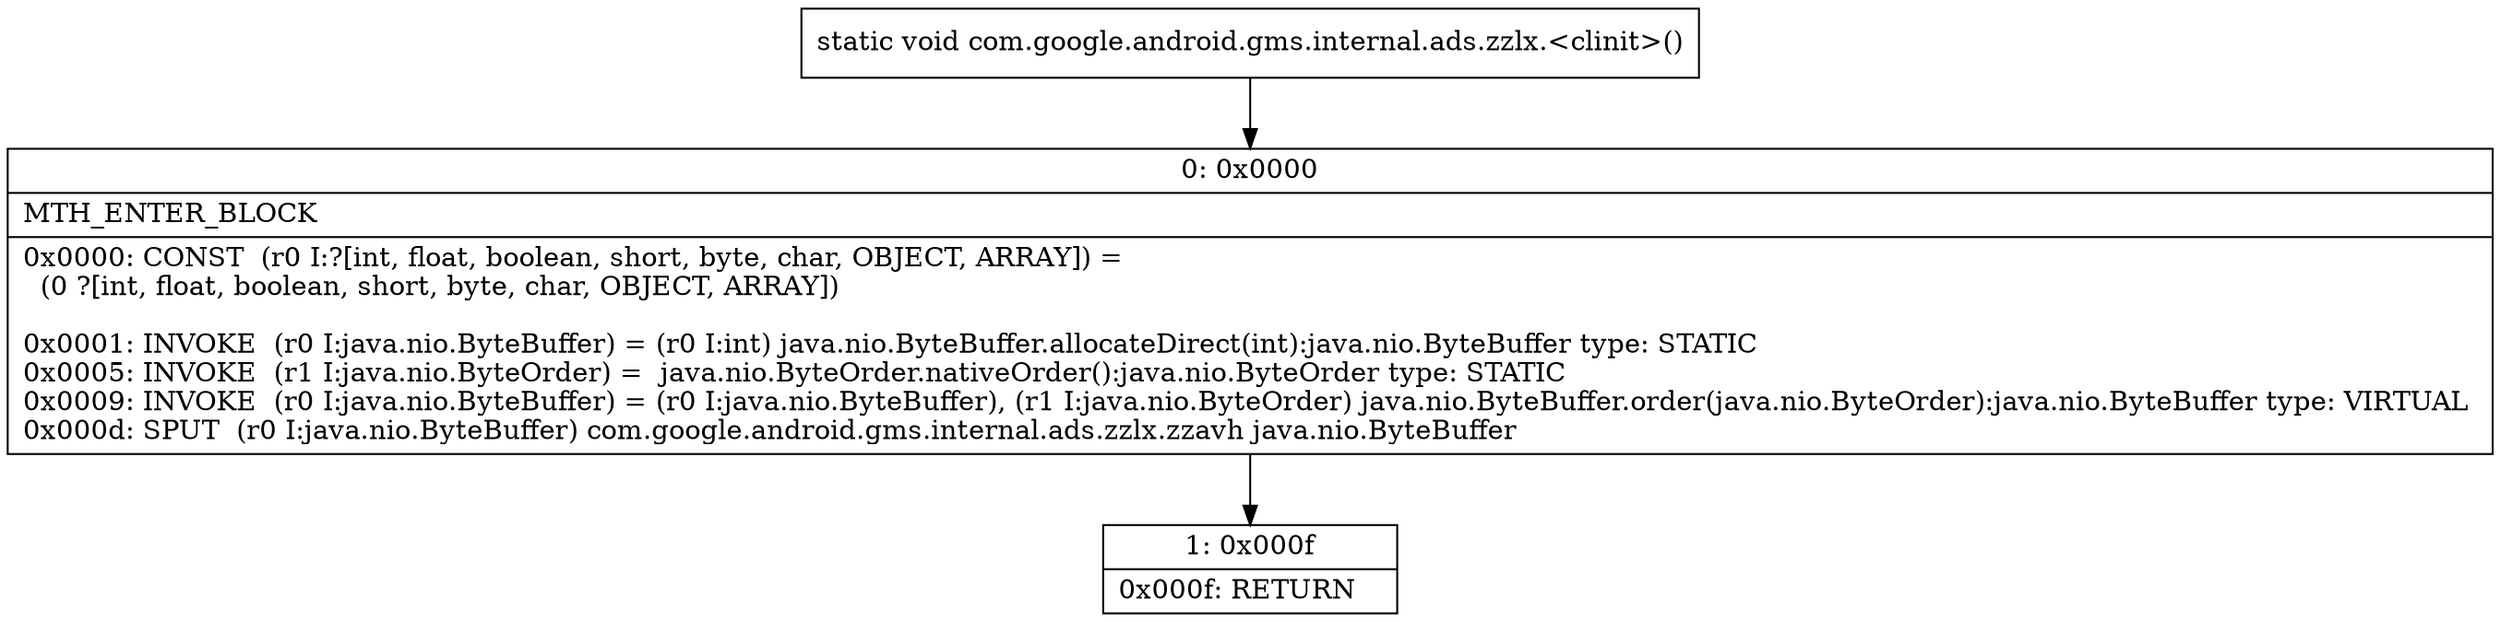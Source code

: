 digraph "CFG forcom.google.android.gms.internal.ads.zzlx.\<clinit\>()V" {
Node_0 [shape=record,label="{0\:\ 0x0000|MTH_ENTER_BLOCK\l|0x0000: CONST  (r0 I:?[int, float, boolean, short, byte, char, OBJECT, ARRAY]) = \l  (0 ?[int, float, boolean, short, byte, char, OBJECT, ARRAY])\l \l0x0001: INVOKE  (r0 I:java.nio.ByteBuffer) = (r0 I:int) java.nio.ByteBuffer.allocateDirect(int):java.nio.ByteBuffer type: STATIC \l0x0005: INVOKE  (r1 I:java.nio.ByteOrder) =  java.nio.ByteOrder.nativeOrder():java.nio.ByteOrder type: STATIC \l0x0009: INVOKE  (r0 I:java.nio.ByteBuffer) = (r0 I:java.nio.ByteBuffer), (r1 I:java.nio.ByteOrder) java.nio.ByteBuffer.order(java.nio.ByteOrder):java.nio.ByteBuffer type: VIRTUAL \l0x000d: SPUT  (r0 I:java.nio.ByteBuffer) com.google.android.gms.internal.ads.zzlx.zzavh java.nio.ByteBuffer \l}"];
Node_1 [shape=record,label="{1\:\ 0x000f|0x000f: RETURN   \l}"];
MethodNode[shape=record,label="{static void com.google.android.gms.internal.ads.zzlx.\<clinit\>() }"];
MethodNode -> Node_0;
Node_0 -> Node_1;
}

